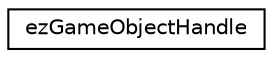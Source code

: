 digraph "Graphical Class Hierarchy"
{
 // LATEX_PDF_SIZE
  edge [fontname="Helvetica",fontsize="10",labelfontname="Helvetica",labelfontsize="10"];
  node [fontname="Helvetica",fontsize="10",shape=record];
  rankdir="LR";
  Node0 [label="ezGameObjectHandle",height=0.2,width=0.4,color="black", fillcolor="white", style="filled",URL="$d6/d5c/structez_game_object_handle.htm",tooltip="A handle to a game object."];
}

